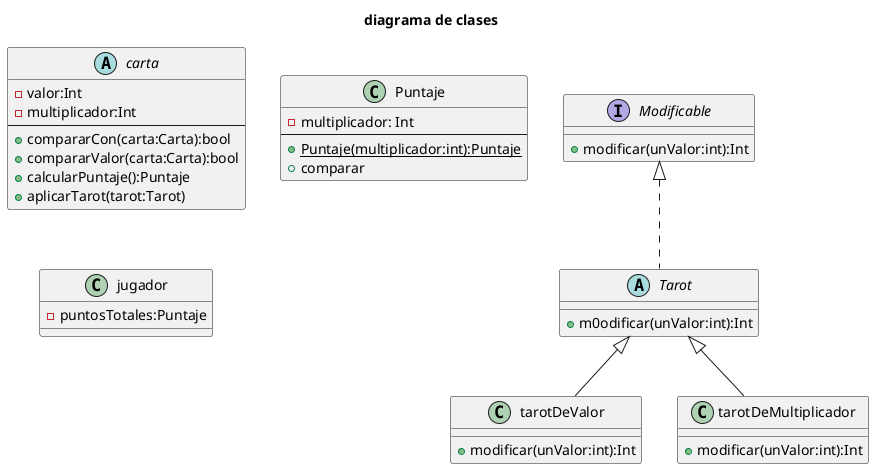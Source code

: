 @startuml diagrama de balatro

title diagrama de clases

abstract carta{
    - valor:Int
    - multiplicador:Int 
    ---
    + compararCon(carta:Carta):bool
    + compararValor(carta:Carta):bool
    + calcularPuntaje():Puntaje
    + aplicarTarot(tarot:Tarot)
}

class Puntaje{
    - multiplicador: Int
    ---
    +{static} Puntaje(multiplicador:int):Puntaje
    +comparar
}


abstract Tarot implements Modificable{
    + m0odificar(unValor:int):Int
}

class tarotDeValor extends Tarot{
    + modificar(unValor:int):Int
}

class tarotDeMultiplicador extends Tarot{
    + modificar(unValor:int):Int
}

interface Modificable{
    + modificar(unValor:int):Int
}

class jugador{
    - puntosTotales:Puntaje
    
}

@enduml